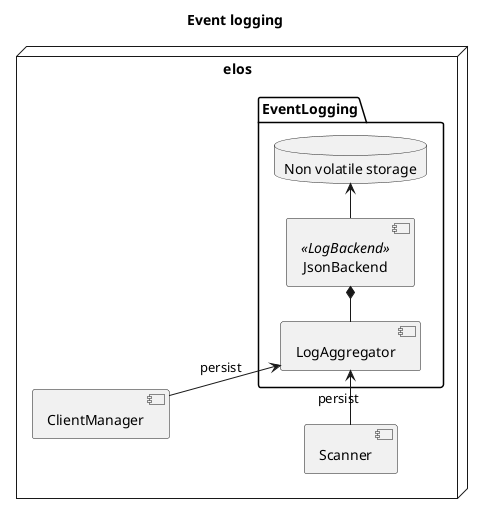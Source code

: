 @startuml
title Event logging
left to right direction

node elos {
  package EventLogging {
    component LogAggregator
    component JsonBackend <<LogBackend>>
    database "Non volatile storage" as Storage
  }

  together {
    component Scanner
    component ClientManager
  }
}

Scanner -[hidden]up-> ClientManager
Scanner -> LogAggregator : persist
ClientManager -> LogAggregator : persist
LogAggregator -* JsonBackend
JsonBackend -> Storage
@enduml
